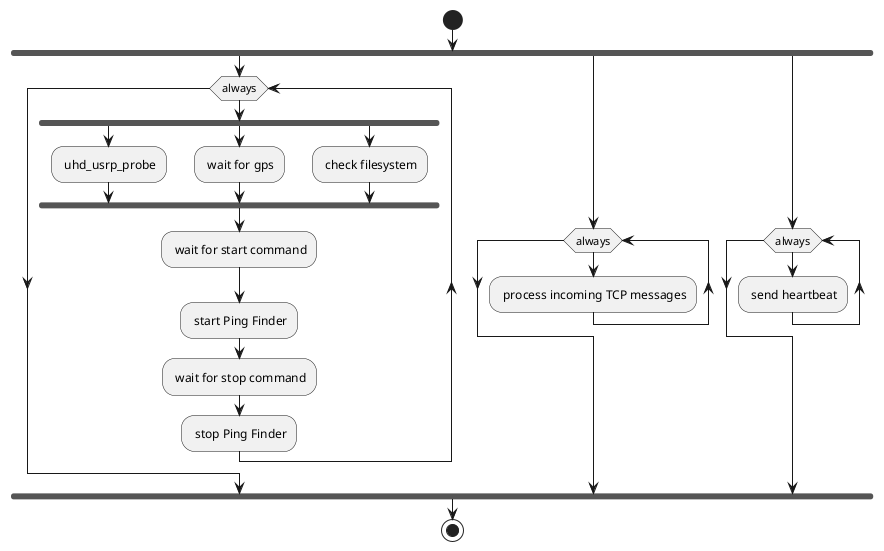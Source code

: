 @startuml RCT Run Activity Diagram

start

fork
    while(always)
        fork
            : uhd_usrp_probe;
        fork again
            : wait for gps;
        fork again
            : check filesystem;
        end fork

        : wait for start command;
        : start Ping Finder;
        : wait for stop command;
        : stop Ping Finder;
    endwhile
fork again
    while(always)
        : process incoming TCP messages;
    endwhile
fork again
    while(always)
        : send heartbeat;
    endwhile
end fork
stop
@enduml

@startuml RCT Signal Processing Diagram
!pragma teoz true
participant SDR
participant "Host Library"
box "AbstractSDR"
participant "AbstractSDR"
end box
queue "Input Queue" as i_q
box "DSPv3"
box "_unpack"
participant Unpack
participant "File Sink"
participant FFT
participant Integrator
end box
queue "Power Queue" as c_q
box "classify"
participant Detector
end box
end box
SDR -> "Host Library" : USB Transfer
"Host Library" -> AbstractSDR : Raw Transfer
AbstractSDR -> i_q : Complex IQ x Transfer Block
i_q -> Unpack : Complex IQ x Transfer Block
Unpack -> FFT : Complex IQ x FFT Length
Unpack -> "File Sink" : Complex IQ X Transfer Block
FFT -> Integrator : Complex Spectra x FFT Length
Integrator -> c_q : Spectral Power x FFT Length
c_q -> Detector : Spectral Power x FFT Length
queue "Ping Queue" as p_q
Detector -> p_q : Detected Pings
p_q -> "Ping Sink" : Detected Pings
"Ping Sink" -> "Application Callback" : Ping Parameters
@enduml

@startuml RCT Run Class Diagram
class RCTRun
{
    init()

    doSensorPacket()
    doHeartbeatPacket()

    doPingPacket()

    doSetConfiguationPacket()
    doGetConfigurationPacket()
    doStartDeploymentPacket()
    doStopDeploymentPacket()

    uib: UIBSingleton
    comms: RCTDroneComms
}

class UIBSingleton
{
    init()
    registerSensorHandler()
    registerHeartbeatHandler()

    sendStatus()
}

class RCTDroneComms
{
    init()

    registerSetConfigPacket()
    registerGetConfigPacket()
    registerStartDeploymentPacket()
    registerStopDeploymentPacket()

    sendHeartbeat()
    sendPing()
    sendConfiguration()
}

class RCTGCSComms
{
    init()

    sendSetConfig()
    sendGetConfig()
    sendStartDeployment()
    sendStopDeployment()

    registerHeartbeatHandler()
    registerPingHandler()
    registerConfigurationHandler()
}

@enduml
